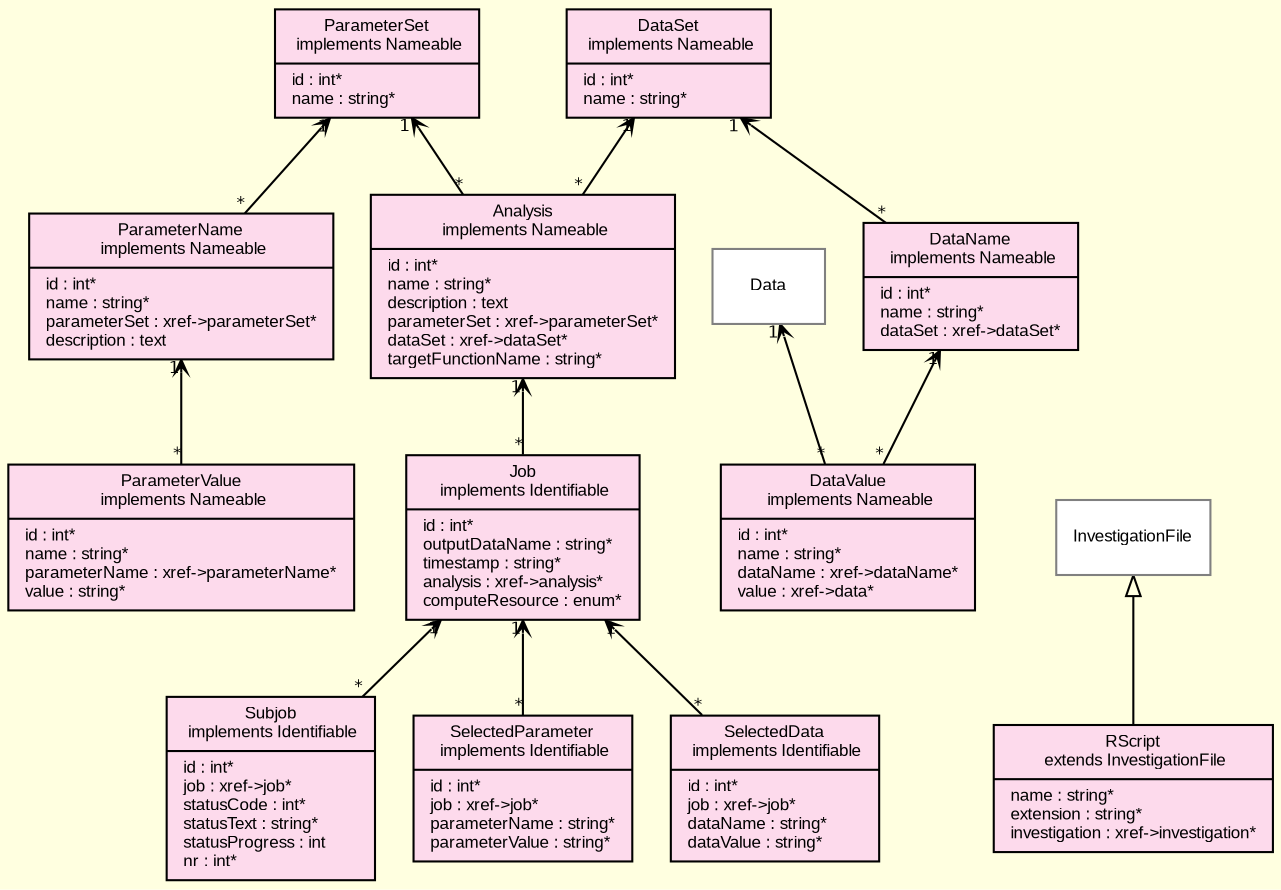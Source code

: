 digraph G {
        color = "white"
		compound = true
		fontname = "Bitstream Vera Sans"
		fontsize = 8
		pagedir="TB"
		rankdir="BT"
		bgcolor = "lightyellow"  
		labelfloat = "true"
		mode = "hier"
		overlap = "false"
		splines = "true"
		layers = "1:2"
		clusterrank = "local"
		outputorder="edgesfirst"

        node [
			fontname = "Arial"
            fontsize = 8
            shape = "record"
            color = "#808080"
            style="filled"
            fillcolor = "white"
            layer = "2"
            colorscheme = pastel19
        ]

        edge [
                fontname = "Bitstream Vera Sans"
                fontsize = 8
                layer = "1"
        ]

/* entities outside modules*/
               "Job" [
                	    style = "filled"
                	    fillcolor =  "white"
			        	fontname = "Arial"
			        	fontcolor = "black"
			        	color = "black"
                
                        label = "{Job\n implements Identifiable|id : int*\loutputDataName : string*\ltimestamp : string*\lanalysis : xref-&gt;analysis*\lcomputeResource : enum*\l}"
                ]

               "Subjob" [
                	    style = "filled"
                	    fillcolor =  "white"
			        	fontname = "Arial"
			        	fontcolor = "black"
			        	color = "black"
                
                        label = "{Subjob\n implements Identifiable|id : int*\ljob : xref-&gt;job*\lstatusCode : int*\lstatusText : string*\lstatusProgress : int\lnr : int*\l}"
                ]

               "Analysis" [
                	    style = "filled"
                	    fillcolor =  "white"
			        	fontname = "Arial"
			        	fontcolor = "black"
			        	color = "black"
                
                        label = "{Analysis\n implements Nameable|id : int*\lname : string*\ldescription : text\lparameterSet : xref-&gt;parameterSet*\ldataSet : xref-&gt;dataSet*\ltargetFunctionName : string*\l}"
                ]

               "ParameterSet" [
                	    style = "filled"
                	    fillcolor =  "white"
			        	fontname = "Arial"
			        	fontcolor = "black"
			        	color = "black"
                
                        label = "{ParameterSet\n implements Nameable|id : int*\lname : string*\l}"
                ]

               "ParameterName" [
                	    style = "filled"
                	    fillcolor =  "white"
			        	fontname = "Arial"
			        	fontcolor = "black"
			        	color = "black"
                
                        label = "{ParameterName\n implements Nameable|id : int*\lname : string*\lparameterSet : xref-&gt;parameterSet*\ldescription : text\l}"
                ]

               "ParameterValue" [
                	    style = "filled"
                	    fillcolor =  "white"
			        	fontname = "Arial"
			        	fontcolor = "black"
			        	color = "black"
                
                        label = "{ParameterValue\n implements Nameable|id : int*\lname : string*\lparameterName : xref-&gt;parameterName*\lvalue : string*\l}"
                ]

               "DataSet" [
                	    style = "filled"
                	    fillcolor =  "white"
			        	fontname = "Arial"
			        	fontcolor = "black"
			        	color = "black"
                
                        label = "{DataSet\n implements Nameable|id : int*\lname : string*\l}"
                ]

               "DataName" [
                	    style = "filled"
                	    fillcolor =  "white"
			        	fontname = "Arial"
			        	fontcolor = "black"
			        	color = "black"
                
                        label = "{DataName\n implements Nameable|id : int*\lname : string*\ldataSet : xref-&gt;dataSet*\l}"
                ]

               "DataValue" [
                	    style = "filled"
                	    fillcolor =  "white"
			        	fontname = "Arial"
			        	fontcolor = "black"
			        	color = "black"
                
                        label = "{DataValue\n implements Nameable|id : int*\lname : string*\ldataName : xref-&gt;dataName*\lvalue : xref-&gt;data*\l}"
                ]

               "SelectedParameter" [
                	    style = "filled"
                	    fillcolor =  "white"
			        	fontname = "Arial"
			        	fontcolor = "black"
			        	color = "black"
                
                        label = "{SelectedParameter\n implements Identifiable|id : int*\ljob : xref-&gt;job*\lparameterName : string*\lparameterValue : string*\l}"
                ]

               "SelectedData" [
                	    style = "filled"
                	    fillcolor =  "white"
			        	fontname = "Arial"
			        	fontcolor = "black"
			        	color = "black"
                
                        label = "{SelectedData\n implements Identifiable|id : int*\ljob : xref-&gt;job*\ldataName : string*\ldataValue : string*\l}"
                ]

               "RScript" [
                	    style = "filled"
                	    fillcolor =  "white"
			        	fontname = "Arial"
			        	fontcolor = "black"
			        	color = "black"
                
                        label = "{RScript\n extends investigationFile|name : string*\lextension : string*\linvestigation : xref-&gt;investigation*\l}"
                ]

/*entities inside modules*/
/*        subgraph cluster_0 {
        		rankdir = "TB"
        		pagedir = "TB"
                label = "org.molgenis.auth"
                labelloc = bottom
				fillcolor = "white"
                style="filled"*/

/*        }  */
/*        subgraph cluster_1 {
        		rankdir = "TB"
        		pagedir = "TB"
                label = "org.molgenis.core"
                labelloc = bottom
				fillcolor = "white"
                style="filled"*/

/*        }  */
/*        subgraph cluster_2 {
        		rankdir = "TB"
        		pagedir = "TB"
                label = "org.molgenis.data"
                labelloc = bottom
				fillcolor = "white"
                style="filled"*/

/*        }  */
/*        subgraph cluster_3 {
        		rankdir = "TB"
        		pagedir = "TB"
                label = "org.molgenis.organization"
                labelloc = bottom
				fillcolor = "white"
                style="filled"*/

/*        }  */
/*        subgraph cluster_4 {
        		rankdir = "TB"
        		pagedir = "TB"
                label = "org.molgenis.pheno"
                labelloc = bottom
				fillcolor = "white"
                style="filled"*/

/*        }  */
/*        subgraph cluster_5 {
        		rankdir = "TB"
        		pagedir = "TB"
                label = "org.molgenis.protocol"
                labelloc = bottom
				fillcolor = "white"
                style="filled"*/

/*        }  */
/*        subgraph cluster_6 {
        		rankdir = "TB"
        		pagedir = "TB"
                label = "org.molgenis.xgap"
                labelloc = bottom
				fillcolor = "white"
                style="filled"*/

/*        }  */
/*        subgraph cluster_7 {
        		rankdir = "TB"
        		pagedir = "TB"
                label = "org.molgenis.cluster"
                labelloc = bottom
				fillcolor = "white"
                style="filled"*/

                "Job" [
                	    style = "filled"
                	    fillcolor =  "8"
			        	fontname = "Arial"
			        	fontcolor = "black"
			        	color = "black"
                
                        label = "{Job\n implements Identifiable|id : int*\loutputDataName : string*\ltimestamp : string*\lanalysis : xref-&gt;analysis*\lcomputeResource : enum*\l}"
                ]
                "Subjob" [
                	    style = "filled"
                	    fillcolor =  "8"
			        	fontname = "Arial"
			        	fontcolor = "black"
			        	color = "black"
                
                        label = "{Subjob\n implements Identifiable|id : int*\ljob : xref-&gt;job*\lstatusCode : int*\lstatusText : string*\lstatusProgress : int\lnr : int*\l}"
                ]
                "Analysis" [
                	    style = "filled"
                	    fillcolor =  "8"
			        	fontname = "Arial"
			        	fontcolor = "black"
			        	color = "black"
                
                        label = "{Analysis\n implements Nameable|id : int*\lname : string*\ldescription : text\lparameterSet : xref-&gt;parameterSet*\ldataSet : xref-&gt;dataSet*\ltargetFunctionName : string*\l}"
                ]
                "ParameterSet" [
                	    style = "filled"
                	    fillcolor =  "8"
			        	fontname = "Arial"
			        	fontcolor = "black"
			        	color = "black"
                
                        label = "{ParameterSet\n implements Nameable|id : int*\lname : string*\l}"
                ]
                "ParameterName" [
                	    style = "filled"
                	    fillcolor =  "8"
			        	fontname = "Arial"
			        	fontcolor = "black"
			        	color = "black"
                
                        label = "{ParameterName\n implements Nameable|id : int*\lname : string*\lparameterSet : xref-&gt;parameterSet*\ldescription : text\l}"
                ]
                "ParameterValue" [
                	    style = "filled"
                	    fillcolor =  "8"
			        	fontname = "Arial"
			        	fontcolor = "black"
			        	color = "black"
                
                        label = "{ParameterValue\n implements Nameable|id : int*\lname : string*\lparameterName : xref-&gt;parameterName*\lvalue : string*\l}"
                ]
                "DataSet" [
                	    style = "filled"
                	    fillcolor =  "8"
			        	fontname = "Arial"
			        	fontcolor = "black"
			        	color = "black"
                
                        label = "{DataSet\n implements Nameable|id : int*\lname : string*\l}"
                ]
                "DataName" [
                	    style = "filled"
                	    fillcolor =  "8"
			        	fontname = "Arial"
			        	fontcolor = "black"
			        	color = "black"
                
                        label = "{DataName\n implements Nameable|id : int*\lname : string*\ldataSet : xref-&gt;dataSet*\l}"
                ]
                "DataValue" [
                	    style = "filled"
                	    fillcolor =  "8"
			        	fontname = "Arial"
			        	fontcolor = "black"
			        	color = "black"
                
                        label = "{DataValue\n implements Nameable|id : int*\lname : string*\ldataName : xref-&gt;dataName*\lvalue : xref-&gt;data*\l}"
                ]
                "SelectedParameter" [
                	    style = "filled"
                	    fillcolor =  "8"
			        	fontname = "Arial"
			        	fontcolor = "black"
			        	color = "black"
                
                        label = "{SelectedParameter\n implements Identifiable|id : int*\ljob : xref-&gt;job*\lparameterName : string*\lparameterValue : string*\l}"
                ]
                "SelectedData" [
                	    style = "filled"
                	    fillcolor =  "8"
			        	fontname = "Arial"
			        	fontcolor = "black"
			        	color = "black"
                
                        label = "{SelectedData\n implements Identifiable|id : int*\ljob : xref-&gt;job*\ldataName : string*\ldataValue : string*\l}"
                ]
                "RScript" [
                	    style = "filled"
                	    fillcolor =  "8"
			        	fontname = "Arial"
			        	fontcolor = "black"
			        	color = "black"
                
                        label = "{RScript\n extends InvestigationFile|name : string*\lextension : string*\linvestigation : xref-&gt;investigation*\l}"
                ]
/*        }  */
/*        subgraph cluster_8 {
        		rankdir = "TB"
        		pagedir = "TB"
                label = "org.molgenis.hemodb"
                labelloc = bottom
				fillcolor = "white"
                style="filled"*/

/*        }  */

/*interface relationships*/
        edge [
                arrowhead = "empty"
                color = "#808080"
        ]

/*inheritance relationships*/
        edge [
                arrowhead = "empty"
                color = "black"
        ]
        
        "RScript" -> "InvestigationFile"

/*one to many 'xref' foreign key relationships*/
        edge [
                arrowhead = "open"
                arrowsize = 0.6
        ]
		"Job" -> "Analysis" [
			headlabel = "1"
			taillabel = "*"
		]
		"Subjob" -> "Job" [
			headlabel = "1"
			taillabel = "*"
		]
		"Analysis" -> "ParameterSet" [
			headlabel = "1"
			taillabel = "*"
		]
		"Analysis" -> "DataSet" [
			headlabel = "1"
			taillabel = "*"
		]
		"ParameterName" -> "ParameterSet" [
			headlabel = "1"
			taillabel = "*"
		]
		"ParameterValue" -> "ParameterName" [
			headlabel = "1"
			taillabel = "*"
		]
		"DataName" -> "DataSet" [
			headlabel = "1"
			taillabel = "*"
		]
		"DataValue" -> "DataName" [
			headlabel = "1"
			taillabel = "*"
		]
		"DataValue" -> "Data" [
			headlabel = "1"
			taillabel = "*"
		]
		"SelectedParameter" -> "Job" [
			headlabel = "1"
			taillabel = "*"
		]
		"SelectedData" -> "Job" [
			headlabel = "1"
			taillabel = "*"
		]
        
        
/*many to many 'mref' foreign key relationships*/
        edge [
             arrowtail = "open"
             color = "black"
             headlabel = "*"
             taillabel = "*"
             arrowsize = 0.6
        ]
}